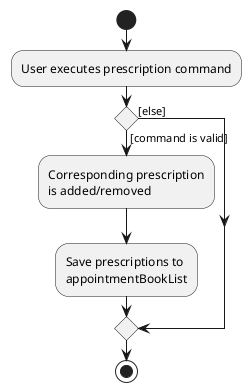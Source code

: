 @startuml
start
:User executes prescription command;

'Since the beta syntax does not support placing the condition outside the
'diamond we place it as the true branch instead.

if () then ([command is valid])
    :Corresponding prescription
    is added/removed;
    :Save prescriptions to
    appointmentBookList;
else ([else])
endif
stop
@enduml
